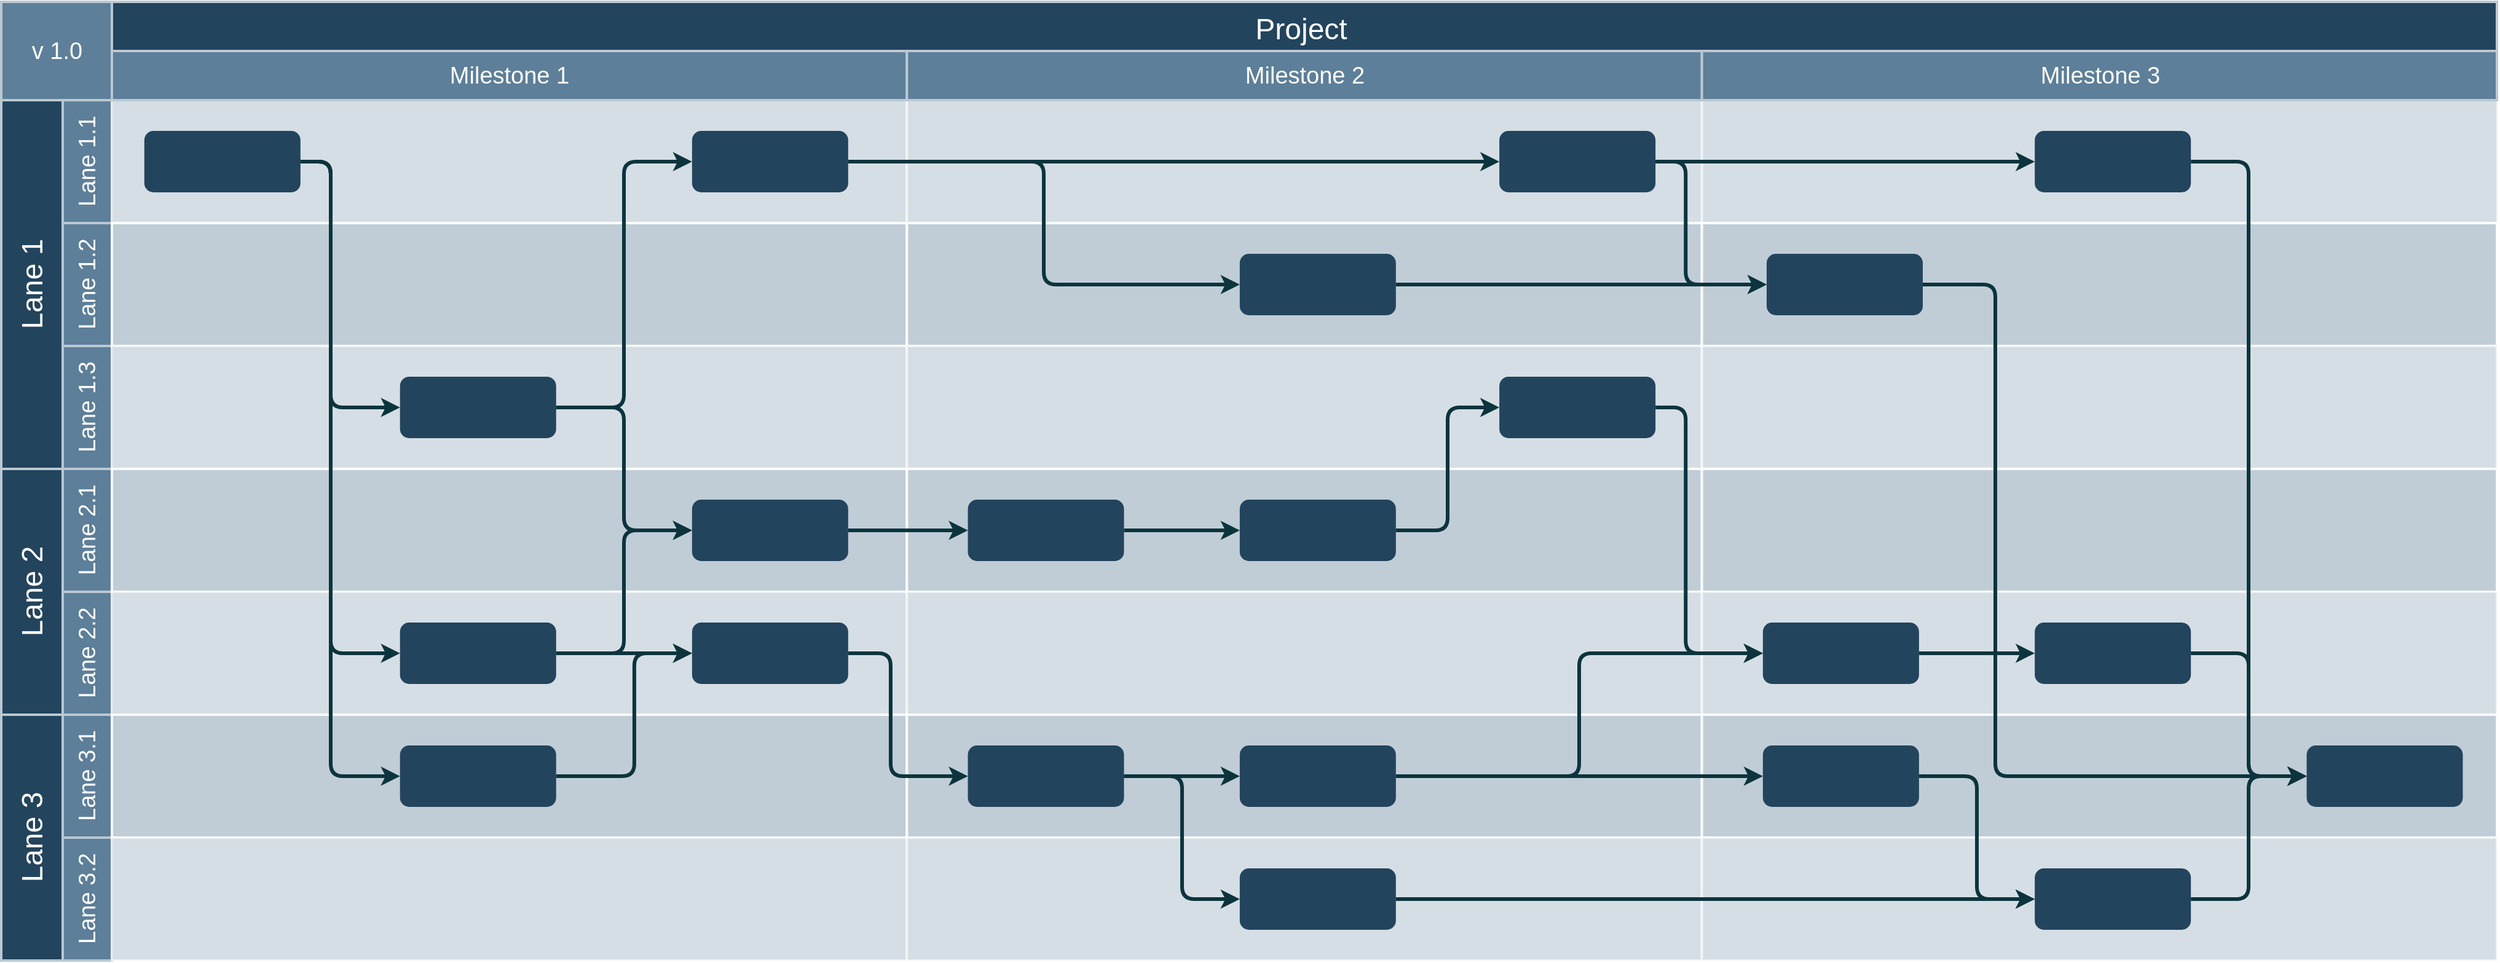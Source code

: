<mxfile>
    <diagram id="6a731a19-8d31-9384-78a2-239565b7b9f0" name="Page-1">
        <mxGraphModel dx="1846" dy="-293" grid="1" gridSize="10" guides="1" tooltips="1" connect="1" arrows="1" fold="1" page="1" pageScale="1" pageWidth="1169" pageHeight="827" background="none" math="0" shadow="0">
            <root>
                <mxCell id="0"/>
                <mxCell id="1" parent="0"/>
                <mxCell id="56" value="Project&#10;" style="strokeColor=#BAC8D3;fillColor=#23445D;fontSize=24;strokeWidth=2;fontFamily=Helvetica;html=1;fontColor=#FFFFFF;fontStyle=0;spacingBottom=8;spacingRight=0;spacingLeft=83;" parent="1" vertex="1">
                    <mxGeometry x="154" y="850.5" width="2030" height="80" as="geometry"/>
                </mxCell>
                <mxCell id="57" value="Lane 1" style="strokeColor=#BAC8D3;fillColor=#23445D;fontSize=24;strokeWidth=2;horizontal=0;fontFamily=Helvetica;html=1;fontColor=#FFFFFF;fontStyle=0" parent="1" vertex="1">
                    <mxGeometry x="154" y="930.5" width="50" height="300" as="geometry"/>
                </mxCell>
                <mxCell id="58" value="Lane 1.1" style="strokeColor=#BAC8D3;fillColor=#5d7f99;fontSize=19;strokeWidth=2;horizontal=0;fontFamily=Helvetica;html=1;labelBackgroundColor=none;fontColor=#FFFFFF;" parent="1" vertex="1">
                    <mxGeometry x="204" y="930.5" width="40" height="100" as="geometry"/>
                </mxCell>
                <mxCell id="59" value="v 1.0" style="strokeColor=#BAC8D3;fillColor=#5d7f99;fontSize=19;strokeWidth=2;fontFamily=Helvetica;html=1;labelBackgroundColor=none;fontColor=#FFFFFF;" parent="1" vertex="1">
                    <mxGeometry x="154" y="850.5" width="90" height="80" as="geometry"/>
                </mxCell>
                <mxCell id="60" value="Lane 1.2" style="strokeColor=#BAC8D3;fillColor=#5d7f99;fontSize=19;strokeWidth=2;horizontal=0;fontFamily=Helvetica;html=1;labelBackgroundColor=none;fontColor=#FFFFFF;" parent="1" vertex="1">
                    <mxGeometry x="204" y="1030.5" width="40" height="100" as="geometry"/>
                </mxCell>
                <mxCell id="61" value="Lane 1.3" style="strokeColor=#BAC8D3;fillColor=#5d7f99;fontSize=19;strokeWidth=2;horizontal=0;fontFamily=Helvetica;html=1;labelBackgroundColor=none;fontColor=#FFFFFF;" parent="1" vertex="1">
                    <mxGeometry x="204" y="1130.5" width="40" height="100" as="geometry"/>
                </mxCell>
                <mxCell id="62" value="Lane 2.2" style="strokeColor=#BAC8D3;fillColor=#5d7f99;fontSize=19;strokeWidth=2;horizontal=0;fontFamily=Helvetica;html=1;labelBackgroundColor=none;fontColor=#FFFFFF;" parent="1" vertex="1">
                    <mxGeometry x="204" y="1330.5" width="40" height="100" as="geometry"/>
                </mxCell>
                <mxCell id="63" value="Lane 2.1" style="strokeColor=#BAC8D3;fillColor=#5d7f99;fontSize=19;strokeWidth=2;horizontal=0;fontFamily=Helvetica;html=1;labelBackgroundColor=none;fontColor=#FFFFFF;" parent="1" vertex="1">
                    <mxGeometry x="204" y="1230.5" width="40" height="100" as="geometry"/>
                </mxCell>
                <mxCell id="64" value="Lane 2" style="strokeColor=#BAC8D3;fillColor=#23445D;fontSize=24;strokeWidth=2;horizontal=0;fontFamily=Helvetica;html=1;fontColor=#FFFFFF;fontStyle=0" parent="1" vertex="1">
                    <mxGeometry x="154" y="1230.5" width="50" height="200" as="geometry"/>
                </mxCell>
                <mxCell id="65" value="Lane 3.2" style="strokeColor=#BAC8D3;fillColor=#5d7f99;fontSize=19;strokeWidth=2;horizontal=0;fontFamily=Helvetica;html=1;labelBackgroundColor=none;fontColor=#FFFFFF;" parent="1" vertex="1">
                    <mxGeometry x="204" y="1530.5" width="40" height="100" as="geometry"/>
                </mxCell>
                <mxCell id="66" value="Lane 3.1" style="strokeColor=#BAC8D3;fillColor=#5d7f99;fontSize=19;strokeWidth=2;horizontal=0;fontFamily=Helvetica;html=1;labelBackgroundColor=none;fontColor=#FFFFFF;" parent="1" vertex="1">
                    <mxGeometry x="204" y="1430.5" width="40" height="100" as="geometry"/>
                </mxCell>
                <mxCell id="67" value="Lane 3" style="strokeColor=#BAC8D3;fillColor=#23445D;fontSize=24;strokeWidth=2;horizontal=0;fontFamily=Helvetica;html=1;fontColor=#FFFFFF;fontStyle=0" parent="1" vertex="1">
                    <mxGeometry x="154" y="1430.5" width="50" height="200" as="geometry"/>
                </mxCell>
                <mxCell id="68" value="" style="strokeColor=#FFFFFF;fillColor=#BAC8D3;fontSize=18;strokeWidth=2;fontFamily=Helvetica;html=1;opacity=60;" parent="1" vertex="1">
                    <mxGeometry x="244" y="930.5" width="646.667" height="100" as="geometry"/>
                </mxCell>
                <mxCell id="69" value="" style="strokeColor=#FFFFFF;fillColor=#BAC8D3;fontSize=18;strokeWidth=2;fontFamily=Helvetica;html=1;opacity=90;" parent="1" vertex="1">
                    <mxGeometry x="244" y="1030.5" width="646.667" height="100" as="geometry"/>
                </mxCell>
                <mxCell id="70" value="" style="strokeColor=#FFFFFF;fillColor=#BAC8D3;fontSize=18;strokeWidth=2;fontFamily=Helvetica;html=1;opacity=60;" parent="1" vertex="1">
                    <mxGeometry x="244" y="1130.5" width="646.667" height="100" as="geometry"/>
                </mxCell>
                <mxCell id="71" value="" style="strokeColor=#FFFFFF;fillColor=#BAC8D3;fontSize=18;strokeWidth=2;fontFamily=Helvetica;html=1;opacity=90;" parent="1" vertex="1">
                    <mxGeometry x="244" y="1230.5" width="646.667" height="100" as="geometry"/>
                </mxCell>
                <mxCell id="72" value="" style="strokeColor=#FFFFFF;fillColor=#BAC8D3;fontSize=18;strokeWidth=2;fontFamily=Helvetica;html=1;opacity=60;" parent="1" vertex="1">
                    <mxGeometry x="244" y="1330.5" width="646.667" height="100" as="geometry"/>
                </mxCell>
                <mxCell id="73" value="" style="strokeColor=#FFFFFF;fillColor=#BAC8D3;fontSize=18;strokeWidth=2;fontFamily=Helvetica;html=1;opacity=90;" parent="1" vertex="1">
                    <mxGeometry x="244" y="1430.5" width="646.667" height="100" as="geometry"/>
                </mxCell>
                <mxCell id="74" value="" style="strokeColor=#FFFFFF;fillColor=#BAC8D3;fontSize=18;strokeWidth=2;fontFamily=Helvetica;html=1;opacity=60;" parent="1" vertex="1">
                    <mxGeometry x="244" y="1530.5" width="646.667" height="100" as="geometry"/>
                </mxCell>
                <mxCell id="75" value="" style="strokeColor=#FFFFFF;fillColor=#BAC8D3;fontSize=18;strokeWidth=2;fontFamily=Helvetica;html=1;opacity=60;" parent="1" vertex="1">
                    <mxGeometry x="890.667" y="930.5" width="647" height="100" as="geometry"/>
                </mxCell>
                <mxCell id="76" value="" style="strokeColor=#FFFFFF;fillColor=#BAC8D3;fontSize=18;strokeWidth=2;fontFamily=Helvetica;html=1;opacity=90;" parent="1" vertex="1">
                    <mxGeometry x="890.667" y="1030.5" width="646.667" height="100" as="geometry"/>
                </mxCell>
                <mxCell id="77" value="" style="strokeColor=#FFFFFF;fillColor=#BAC8D3;fontSize=18;strokeWidth=2;fontFamily=Helvetica;html=1;opacity=60;" parent="1" vertex="1">
                    <mxGeometry x="890.667" y="1130.5" width="646.667" height="100" as="geometry"/>
                </mxCell>
                <mxCell id="78" value="" style="strokeColor=#FFFFFF;fillColor=#BAC8D3;fontSize=18;strokeWidth=2;fontFamily=Helvetica;html=1;opacity=90;" parent="1" vertex="1">
                    <mxGeometry x="890.667" y="1230.5" width="646.667" height="100" as="geometry"/>
                </mxCell>
                <mxCell id="79" value="" style="strokeColor=#FFFFFF;fillColor=#BAC8D3;fontSize=18;strokeWidth=2;fontFamily=Helvetica;html=1;opacity=60;" parent="1" vertex="1">
                    <mxGeometry x="890.667" y="1330.5" width="646.667" height="100" as="geometry"/>
                </mxCell>
                <mxCell id="80" value="" style="strokeColor=#FFFFFF;fillColor=#BAC8D3;fontSize=18;strokeWidth=2;fontFamily=Helvetica;html=1;opacity=90;" parent="1" vertex="1">
                    <mxGeometry x="890.667" y="1430.5" width="646.667" height="100" as="geometry"/>
                </mxCell>
                <mxCell id="81" value="" style="strokeColor=#FFFFFF;fillColor=#BAC8D3;fontSize=18;strokeWidth=2;fontFamily=Helvetica;html=1;opacity=60;fontStyle=4" parent="1" vertex="1">
                    <mxGeometry x="890.667" y="1530.5" width="646.667" height="100" as="geometry"/>
                </mxCell>
                <mxCell id="82" value="" style="strokeColor=#FFFFFF;fillColor=#BAC8D3;fontSize=18;strokeWidth=2;fontFamily=Helvetica;html=1;opacity=60;" parent="1" vertex="1">
                    <mxGeometry x="1537.333" y="930.5" width="647" height="100" as="geometry"/>
                </mxCell>
                <mxCell id="83" value="" style="strokeColor=#FFFFFF;fillColor=#BAC8D3;fontSize=18;strokeWidth=2;fontFamily=Helvetica;html=1;opacity=90;" parent="1" vertex="1">
                    <mxGeometry x="1537.333" y="1030.5" width="646.667" height="100" as="geometry"/>
                </mxCell>
                <mxCell id="84" value="" style="strokeColor=#FFFFFF;fillColor=#BAC8D3;fontSize=18;strokeWidth=2;fontFamily=Helvetica;html=1;opacity=60;" parent="1" vertex="1">
                    <mxGeometry x="1537.333" y="1130.5" width="646.667" height="100" as="geometry"/>
                </mxCell>
                <mxCell id="85" value="" style="strokeColor=#FFFFFF;fillColor=#BAC8D3;fontSize=18;strokeWidth=2;fontFamily=Helvetica;html=1;opacity=90;" parent="1" vertex="1">
                    <mxGeometry x="1537.333" y="1230.5" width="646.667" height="100" as="geometry"/>
                </mxCell>
                <mxCell id="86" value="" style="strokeColor=#FFFFFF;fillColor=#BAC8D3;fontSize=18;strokeWidth=2;fontFamily=Helvetica;html=1;opacity=60;" parent="1" vertex="1">
                    <mxGeometry x="1537.333" y="1330.5" width="646.667" height="100" as="geometry"/>
                </mxCell>
                <mxCell id="87" value="" style="strokeColor=#FFFFFF;fillColor=#BAC8D3;fontSize=18;strokeWidth=2;fontFamily=Helvetica;html=1;opacity=90;" parent="1" vertex="1">
                    <mxGeometry x="1537.333" y="1430.5" width="646.667" height="100" as="geometry"/>
                </mxCell>
                <mxCell id="88" value="" style="strokeColor=#FFFFFF;fillColor=#BAC8D3;fontSize=18;strokeWidth=2;fontFamily=Helvetica;html=1;opacity=60;fontStyle=4" parent="1" vertex="1">
                    <mxGeometry x="1537.333" y="1530.5" width="646.667" height="100" as="geometry"/>
                </mxCell>
                <mxCell id="89" style="edgeStyle=orthogonalEdgeStyle;rounded=1;jumpStyle=none;html=1;exitX=1;exitY=0.5;entryX=0;entryY=0.5;labelBackgroundColor=#ffffff;startArrow=none;startFill=0;endArrow=classic;jettySize=auto;orthogonalLoop=1;strokeColor=#0C343D;strokeWidth=3;fontFamily=Helvetica;fontSize=11;fontColor=#000000;" parent="1" source="90" target="92" edge="1">
                    <mxGeometry relative="1" as="geometry">
                        <Array as="points">
                            <mxPoint x="422" y="980.5"/>
                            <mxPoint x="422" y="1180.5"/>
                        </Array>
                    </mxGeometry>
                </mxCell>
                <UserObject label="" link="https://docs.gitlab.com/ee/user/markdown.html" id="90">
                    <mxCell style="rounded=1;fillColor=#23445D;strokeColor=none;strokeWidth=2;fontFamily=Helvetica;html=1;gradientColor=none;" parent="1" vertex="1">
                        <mxGeometry x="270.395" y="955.5" width="127" height="50" as="geometry"/>
                    </mxCell>
                </UserObject>
                <UserObject label="" link="https://docs.gitlab.com/ee/user/markdown.html" id="91">
                    <mxCell style="rounded=1;fillColor=#23445D;strokeColor=none;strokeWidth=2;fontFamily=Helvetica;html=1;gradientColor=none;" parent="1" vertex="1">
                        <mxGeometry x="715.905" y="955.5" width="127" height="50" as="geometry"/>
                    </mxCell>
                </UserObject>
                <mxCell id="92" value="" style="rounded=1;fillColor=#23445D;strokeColor=none;strokeWidth=2;fontFamily=Helvetica;html=1;gradientColor=none;" parent="1" vertex="1">
                    <mxGeometry x="478.354" y="1155.5" width="127" height="50" as="geometry"/>
                </mxCell>
                <mxCell id="93" value="" style="rounded=1;fillColor=#23445D;strokeColor=none;strokeWidth=2;fontFamily=Helvetica;html=1;gradientColor=none;" parent="1" vertex="1">
                    <mxGeometry x="715.905" y="1255.5" width="127" height="50" as="geometry"/>
                </mxCell>
                <mxCell id="94" value="" style="rounded=1;fillColor=#23445D;strokeColor=none;strokeWidth=2;fontFamily=Helvetica;html=1;gradientColor=none;" parent="1" vertex="1">
                    <mxGeometry x="715.905" y="1355.5" width="127" height="50" as="geometry"/>
                </mxCell>
                <mxCell id="95" value="" style="rounded=1;fillColor=#23445D;strokeColor=none;strokeWidth=2;fontFamily=Helvetica;html=1;gradientColor=none;" parent="1" vertex="1">
                    <mxGeometry x="478.354" y="1455.5" width="127" height="50" as="geometry"/>
                </mxCell>
                <mxCell id="96" value="" style="rounded=1;fillColor=#23445D;strokeColor=none;strokeWidth=2;fontFamily=Helvetica;html=1;gradientColor=none;" parent="1" vertex="1">
                    <mxGeometry x="478.354" y="1355.5" width="127" height="50" as="geometry"/>
                </mxCell>
                <mxCell id="97" value="" style="rounded=1;fillColor=#23445D;strokeColor=none;strokeWidth=2;fontFamily=Helvetica;html=1;gradientColor=none;" parent="1" vertex="1">
                    <mxGeometry x="1161.415" y="1055.5" width="127" height="50" as="geometry"/>
                </mxCell>
                <mxCell id="98" value="" style="rounded=1;fillColor=#23445D;strokeColor=none;strokeWidth=2;fontFamily=Helvetica;html=1;gradientColor=none;" parent="1" vertex="1">
                    <mxGeometry x="1372.571" y="955.5" width="127" height="50" as="geometry"/>
                </mxCell>
                <mxCell id="99" value="" style="rounded=1;fillColor=#23445D;strokeColor=none;strokeWidth=2;gradientColor=none;fontFamily=Helvetica;html=1;" parent="1" vertex="1">
                    <mxGeometry x="2029.238" y="1455.5" width="127" height="50" as="geometry"/>
                </mxCell>
                <mxCell id="100" value="" style="rounded=1;fillColor=#23445D;strokeColor=none;strokeWidth=2;fontFamily=Helvetica;html=1;gradientColor=none;" parent="1" vertex="1">
                    <mxGeometry x="1161.415" y="1255.5" width="127" height="50" as="geometry"/>
                </mxCell>
                <mxCell id="101" value="" style="rounded=1;fillColor=#23445D;strokeColor=none;strokeWidth=2;fontFamily=Helvetica;html=1;gradientColor=none;" parent="1" vertex="1">
                    <mxGeometry x="1161.415" y="1555.5" width="127" height="50" as="geometry"/>
                </mxCell>
                <mxCell id="102" value="" style="rounded=1;fillColor=#23445D;strokeColor=none;strokeWidth=2;fontFamily=Helvetica;html=1;gradientColor=none;" parent="1" vertex="1">
                    <mxGeometry x="940.259" y="1455.5" width="127" height="50" as="geometry"/>
                </mxCell>
                <mxCell id="103" value="" style="rounded=1;fillColor=#23445D;strokeColor=none;strokeWidth=2;fontFamily=Helvetica;html=1;gradientColor=none;" parent="1" vertex="1">
                    <mxGeometry x="1161.415" y="1455.5" width="127" height="50" as="geometry"/>
                </mxCell>
                <mxCell id="104" value="" style="rounded=1;fillColor=#23445D;strokeColor=none;strokeWidth=2;fontFamily=Helvetica;html=1;gradientColor=none;" parent="1" vertex="1">
                    <mxGeometry x="940.259" y="1255.5" width="127" height="50" as="geometry"/>
                </mxCell>
                <mxCell id="105" value="" style="rounded=1;fillColor=#23445D;strokeColor=none;strokeWidth=2;fontFamily=Helvetica;html=1;gradientColor=none;" parent="1" vertex="1">
                    <mxGeometry x="1372.571" y="1155.5" width="127" height="50" as="geometry"/>
                </mxCell>
                <mxCell id="106" value="" style="rounded=1;fillColor=#23445D;strokeColor=none;strokeWidth=2;gradientColor=none;fontFamily=Helvetica;html=1;" parent="1" vertex="1">
                    <mxGeometry x="1586.925" y="1355.5" width="127" height="50" as="geometry"/>
                </mxCell>
                <mxCell id="107" value="" style="rounded=1;fillColor=#23445D;strokeColor=none;strokeWidth=2;gradientColor=none;fontFamily=Helvetica;html=1;" parent="1" vertex="1">
                    <mxGeometry x="1808.082" y="1355.5" width="127" height="50" as="geometry"/>
                </mxCell>
                <mxCell id="108" value="" style="rounded=1;fillColor=#23445D;strokeColor=none;strokeWidth=2;gradientColor=none;fontFamily=Helvetica;html=1;" parent="1" vertex="1">
                    <mxGeometry x="1589.998" y="1055.5" width="127" height="50" as="geometry"/>
                </mxCell>
                <mxCell id="109" value="" style="rounded=1;fillColor=#23445D;strokeColor=none;strokeWidth=2;gradientColor=none;fontFamily=Helvetica;html=1;" parent="1" vertex="1">
                    <mxGeometry x="1586.925" y="1455.5" width="127" height="50" as="geometry"/>
                </mxCell>
                <mxCell id="110" value="" style="rounded=1;fillColor=#23445D;strokeColor=none;strokeWidth=2;gradientColor=none;fontFamily=Helvetica;html=1;" parent="1" vertex="1">
                    <mxGeometry x="1808.082" y="1555.5" width="127" height="50" as="geometry"/>
                </mxCell>
                <mxCell id="111" value="" style="rounded=1;fillColor=#23445D;strokeColor=none;strokeWidth=2;gradientColor=none;fontFamily=Helvetica;html=1;" parent="1" vertex="1">
                    <mxGeometry x="1808.082" y="955.5" width="127" height="50" as="geometry"/>
                </mxCell>
                <mxCell id="112" value="" style="edgeStyle=elbowEdgeStyle;elbow=horizontal;strokeWidth=3;strokeColor=#0C343D;fontFamily=Helvetica;html=1;" parent="1" source="90" target="96" edge="1">
                    <mxGeometry x="6.449" y="830.5" width="131.973" height="100" as="geometry">
                        <mxPoint x="6.449" y="930.5" as="sourcePoint"/>
                        <mxPoint x="138.422" y="830.5" as="targetPoint"/>
                        <Array as="points">
                            <mxPoint x="422" y="1193.5"/>
                        </Array>
                    </mxGeometry>
                </mxCell>
                <mxCell id="113" value="" style="edgeStyle=elbowEdgeStyle;elbow=horizontal;strokeWidth=3;strokeColor=#0C343D;fontFamily=Helvetica;html=1;" parent="1" source="90" target="95" edge="1">
                    <mxGeometry x="6.449" y="830.5" width="131.973" height="100" as="geometry">
                        <mxPoint x="6.449" y="930.5" as="sourcePoint"/>
                        <mxPoint x="138.422" y="830.5" as="targetPoint"/>
                        <Array as="points">
                            <mxPoint x="422" y="1102.5"/>
                        </Array>
                    </mxGeometry>
                </mxCell>
                <mxCell id="114" value="" style="edgeStyle=elbowEdgeStyle;elbow=horizontal;strokeWidth=3;strokeColor=#0C343D;fontFamily=Helvetica;html=1;" parent="1" source="92" target="91" edge="1">
                    <mxGeometry x="6.449" y="830.5" width="131.973" height="100" as="geometry">
                        <mxPoint x="6.449" y="930.5" as="sourcePoint"/>
                        <mxPoint x="138.422" y="830.5" as="targetPoint"/>
                    </mxGeometry>
                </mxCell>
                <mxCell id="115" value="" style="edgeStyle=elbowEdgeStyle;elbow=horizontal;strokeWidth=3;strokeColor=#0C343D;fontFamily=Helvetica;html=1;" parent="1" source="92" target="93" edge="1">
                    <mxGeometry x="6.449" y="830.5" width="131.973" height="100" as="geometry">
                        <mxPoint x="6.449" y="930.5" as="sourcePoint"/>
                        <mxPoint x="138.422" y="830.5" as="targetPoint"/>
                    </mxGeometry>
                </mxCell>
                <mxCell id="116" value="" style="edgeStyle=elbowEdgeStyle;elbow=horizontal;strokeWidth=3;strokeColor=#0C343D;fontFamily=Helvetica;html=1;" parent="1" source="96" target="93" edge="1">
                    <mxGeometry x="6.449" y="830.5" width="131.973" height="100" as="geometry">
                        <mxPoint x="6.449" y="930.5" as="sourcePoint"/>
                        <mxPoint x="138.422" y="830.5" as="targetPoint"/>
                    </mxGeometry>
                </mxCell>
                <mxCell id="117" value="" style="edgeStyle=elbowEdgeStyle;elbow=horizontal;strokeWidth=3;strokeColor=#0C343D;fontFamily=Helvetica;html=1;" parent="1" source="96" target="94" edge="1">
                    <mxGeometry x="6.449" y="830.5" width="131.973" height="100" as="geometry">
                        <mxPoint x="6.449" y="930.5" as="sourcePoint"/>
                        <mxPoint x="138.422" y="830.5" as="targetPoint"/>
                    </mxGeometry>
                </mxCell>
                <mxCell id="118" value="" style="edgeStyle=elbowEdgeStyle;elbow=horizontal;strokeWidth=3;strokeColor=#0C343D;fontFamily=Helvetica;html=1;" parent="1" source="95" target="94" edge="1">
                    <mxGeometry x="6.449" y="830.5" width="131.973" height="100" as="geometry">
                        <mxPoint x="6.449" y="930.5" as="sourcePoint"/>
                        <mxPoint x="138.422" y="830.5" as="targetPoint"/>
                        <Array as="points">
                            <mxPoint x="668.952" y="1434.5"/>
                        </Array>
                    </mxGeometry>
                </mxCell>
                <mxCell id="119" value="" style="edgeStyle=elbowEdgeStyle;elbow=horizontal;strokeWidth=3;strokeColor=#0C343D;fontFamily=Helvetica;html=1;" parent="1" source="91" target="97" edge="1">
                    <mxGeometry x="6.449" y="830.5" width="131.973" height="100" as="geometry">
                        <mxPoint x="6.449" y="930.5" as="sourcePoint"/>
                        <mxPoint x="138.422" y="830.5" as="targetPoint"/>
                    </mxGeometry>
                </mxCell>
                <mxCell id="120" value="" style="edgeStyle=elbowEdgeStyle;elbow=horizontal;strokeWidth=3;strokeColor=#0C343D;fontFamily=Helvetica;html=1;" parent="1" source="93" target="104" edge="1">
                    <mxGeometry x="6.449" y="830.5" width="131.973" height="100" as="geometry">
                        <mxPoint x="6.449" y="930.5" as="sourcePoint"/>
                        <mxPoint x="138.422" y="830.5" as="targetPoint"/>
                    </mxGeometry>
                </mxCell>
                <mxCell id="121" value="" style="edgeStyle=elbowEdgeStyle;elbow=horizontal;strokeWidth=3;strokeColor=#0C343D;fontFamily=Helvetica;html=1;" parent="1" source="104" target="100" edge="1">
                    <mxGeometry x="6.449" y="830.5" width="131.973" height="100" as="geometry">
                        <mxPoint x="6.449" y="930.5" as="sourcePoint"/>
                        <mxPoint x="138.422" y="830.5" as="targetPoint"/>
                    </mxGeometry>
                </mxCell>
                <mxCell id="122" value="" style="edgeStyle=elbowEdgeStyle;elbow=horizontal;strokeWidth=3;strokeColor=#0C343D;fontFamily=Helvetica;html=1;" parent="1" source="91" target="98" edge="1">
                    <mxGeometry x="6.449" y="830.5" width="131.973" height="100" as="geometry">
                        <mxPoint x="6.449" y="930.5" as="sourcePoint"/>
                        <mxPoint x="138.422" y="830.5" as="targetPoint"/>
                    </mxGeometry>
                </mxCell>
                <mxCell id="123" value="" style="edgeStyle=elbowEdgeStyle;elbow=horizontal;strokeWidth=3;strokeColor=#0C343D;fontFamily=Helvetica;html=1;" parent="1" source="94" target="102" edge="1">
                    <mxGeometry x="6.449" y="830.5" width="131.973" height="100" as="geometry">
                        <mxPoint x="6.449" y="930.5" as="sourcePoint"/>
                        <mxPoint x="138.422" y="830.5" as="targetPoint"/>
                        <Array as="points">
                            <mxPoint x="877.469" y="1430.5"/>
                        </Array>
                    </mxGeometry>
                </mxCell>
                <mxCell id="124" value="" style="edgeStyle=elbowEdgeStyle;elbow=horizontal;strokeWidth=3;strokeColor=#0C343D;fontFamily=Helvetica;html=1;" parent="1" source="102" target="103" edge="1">
                    <mxGeometry x="6.449" y="830.5" width="131.973" height="100" as="geometry">
                        <mxPoint x="6.449" y="930.5" as="sourcePoint"/>
                        <mxPoint x="138.422" y="830.5" as="targetPoint"/>
                    </mxGeometry>
                </mxCell>
                <mxCell id="125" value="" style="edgeStyle=elbowEdgeStyle;elbow=horizontal;strokeWidth=3;strokeColor=#0C343D;fontFamily=Helvetica;html=1;" parent="1" source="102" target="101" edge="1">
                    <mxGeometry x="6.449" y="830.5" width="131.973" height="100" as="geometry">
                        <mxPoint x="6.449" y="930.5" as="sourcePoint"/>
                        <mxPoint x="138.422" y="830.5" as="targetPoint"/>
                    </mxGeometry>
                </mxCell>
                <mxCell id="126" value="" style="edgeStyle=elbowEdgeStyle;elbow=horizontal;strokeWidth=3;strokeColor=#0C343D;fontFamily=Helvetica;html=1;" parent="1" source="101" target="110" edge="1">
                    <mxGeometry x="6.449" y="830.5" width="131.973" height="100" as="geometry">
                        <mxPoint x="6.449" y="930.5" as="sourcePoint"/>
                        <mxPoint x="138.422" y="830.5" as="targetPoint"/>
                    </mxGeometry>
                </mxCell>
                <mxCell id="127" value="" style="edgeStyle=elbowEdgeStyle;elbow=horizontal;strokeWidth=3;strokeColor=#0C343D;fontFamily=Helvetica;html=1;" parent="1" source="110" target="99" edge="1">
                    <mxGeometry x="6.449" y="830.5" width="131.973" height="100" as="geometry">
                        <mxPoint x="6.449" y="930.5" as="sourcePoint"/>
                        <mxPoint x="138.422" y="830.5" as="targetPoint"/>
                    </mxGeometry>
                </mxCell>
                <mxCell id="128" value="" style="edgeStyle=elbowEdgeStyle;elbow=horizontal;strokeWidth=3;strokeColor=#0C343D;fontFamily=Helvetica;html=1;" parent="1" source="108" target="99" edge="1">
                    <mxGeometry x="6.449" y="830.5" width="131.973" height="100" as="geometry">
                        <mxPoint x="6.449" y="930.5" as="sourcePoint"/>
                        <mxPoint x="138.422" y="830.5" as="targetPoint"/>
                        <Array as="points">
                            <mxPoint x="1776" y="1280.5"/>
                        </Array>
                    </mxGeometry>
                </mxCell>
                <mxCell id="129" value="" style="edgeStyle=elbowEdgeStyle;elbow=horizontal;strokeWidth=3;strokeColor=#0C343D;fontFamily=Helvetica;html=1;" parent="1" source="109" target="110" edge="1">
                    <mxGeometry x="6.449" y="830.5" width="131.973" height="100" as="geometry">
                        <mxPoint x="6.449" y="930.5" as="sourcePoint"/>
                        <mxPoint x="138.422" y="830.5" as="targetPoint"/>
                    </mxGeometry>
                </mxCell>
                <mxCell id="130" value="" style="edgeStyle=elbowEdgeStyle;elbow=horizontal;strokeWidth=3;strokeColor=#0C343D;fontFamily=Helvetica;html=1;" parent="1" source="103" target="106" edge="1">
                    <mxGeometry x="6.449" y="830.5" width="131.973" height="100" as="geometry">
                        <mxPoint x="6.449" y="930.5" as="sourcePoint"/>
                        <mxPoint x="138.422" y="830.5" as="targetPoint"/>
                    </mxGeometry>
                </mxCell>
                <mxCell id="131" value="" style="edgeStyle=elbowEdgeStyle;elbow=horizontal;strokeWidth=3;strokeColor=#0C343D;fontFamily=Helvetica;html=1;" parent="1" source="103" target="109" edge="1">
                    <mxGeometry x="6.449" y="830.5" width="131.973" height="100" as="geometry">
                        <mxPoint x="6.449" y="930.5" as="sourcePoint"/>
                        <mxPoint x="138.422" y="830.5" as="targetPoint"/>
                    </mxGeometry>
                </mxCell>
                <mxCell id="132" value="" style="edgeStyle=elbowEdgeStyle;elbow=horizontal;strokeWidth=3;strokeColor=#0C343D;fontFamily=Helvetica;html=1;" parent="1" source="100" target="105" edge="1">
                    <mxGeometry x="6.449" y="830.5" width="131.973" height="100" as="geometry">
                        <mxPoint x="6.449" y="930.5" as="sourcePoint"/>
                        <mxPoint x="138.422" y="830.5" as="targetPoint"/>
                    </mxGeometry>
                </mxCell>
                <mxCell id="133" value="" style="edgeStyle=elbowEdgeStyle;elbow=horizontal;strokeWidth=3;strokeColor=#0C343D;fontFamily=Helvetica;html=1;" parent="1" source="97" target="108" edge="1">
                    <mxGeometry x="6.449" y="830.5" width="131.973" height="100" as="geometry">
                        <mxPoint x="6.449" y="930.5" as="sourcePoint"/>
                        <mxPoint x="138.422" y="830.5" as="targetPoint"/>
                    </mxGeometry>
                </mxCell>
                <mxCell id="134" value="" style="edgeStyle=elbowEdgeStyle;elbow=horizontal;strokeWidth=3;strokeColor=#0C343D;fontFamily=Helvetica;html=1;" parent="1" source="98" target="108" edge="1">
                    <mxGeometry x="6.449" y="830.5" width="131.973" height="100" as="geometry">
                        <mxPoint x="6.449" y="930.5" as="sourcePoint"/>
                        <mxPoint x="138.422" y="830.5" as="targetPoint"/>
                        <Array as="points">
                            <mxPoint x="1524.136" y="1030.5"/>
                        </Array>
                    </mxGeometry>
                </mxCell>
                <mxCell id="135" value="" style="edgeStyle=elbowEdgeStyle;elbow=horizontal;strokeWidth=3;strokeColor=#0C343D;fontFamily=Helvetica;html=1;" parent="1" source="98" target="111" edge="1">
                    <mxGeometry x="6.449" y="830.5" width="131.973" height="100" as="geometry">
                        <mxPoint x="6.449" y="930.5" as="sourcePoint"/>
                        <mxPoint x="138.422" y="830.5" as="targetPoint"/>
                    </mxGeometry>
                </mxCell>
                <mxCell id="136" value="" style="edgeStyle=elbowEdgeStyle;elbow=horizontal;strokeWidth=3;strokeColor=#0C343D;fontFamily=Helvetica;html=1;" parent="1" source="111" target="99" edge="1">
                    <mxGeometry x="6.449" y="830.5" width="131.973" height="100" as="geometry">
                        <mxPoint x="6.449" y="930.5" as="sourcePoint"/>
                        <mxPoint x="138.422" y="830.5" as="targetPoint"/>
                    </mxGeometry>
                </mxCell>
                <mxCell id="137" value="" style="edgeStyle=elbowEdgeStyle;elbow=horizontal;strokeWidth=3;strokeColor=#0C343D;fontFamily=Helvetica;html=1;" parent="1" source="107" target="99" edge="1">
                    <mxGeometry x="6.449" y="830.5" width="131.973" height="100" as="geometry">
                        <mxPoint x="6.449" y="930.5" as="sourcePoint"/>
                        <mxPoint x="138.422" y="830.5" as="targetPoint"/>
                    </mxGeometry>
                </mxCell>
                <mxCell id="138" value="" style="edgeStyle=elbowEdgeStyle;elbow=horizontal;strokeWidth=3;strokeColor=#0C343D;fontFamily=Helvetica;html=1;" parent="1" source="106" target="107" edge="1">
                    <mxGeometry x="6.449" y="830.5" width="131.973" height="100" as="geometry">
                        <mxPoint x="6.449" y="930.5" as="sourcePoint"/>
                        <mxPoint x="138.422" y="830.5" as="targetPoint"/>
                    </mxGeometry>
                </mxCell>
                <mxCell id="139" value="" style="edgeStyle=elbowEdgeStyle;elbow=horizontal;strokeWidth=3;strokeColor=#0C343D;fontFamily=Helvetica;html=1;" parent="1" source="105" target="106" edge="1">
                    <mxGeometry x="6.449" y="830.5" width="131.973" height="100" as="geometry">
                        <mxPoint x="6.449" y="930.5" as="sourcePoint"/>
                        <mxPoint x="138.422" y="830.5" as="targetPoint"/>
                        <Array as="points">
                            <mxPoint x="1524.136" y="1280.5"/>
                        </Array>
                    </mxGeometry>
                </mxCell>
                <mxCell id="140" value="" style="group" parent="1" vertex="1" connectable="0">
                    <mxGeometry x="244" y="890.5" width="646.667" height="40" as="geometry"/>
                </mxCell>
                <mxCell id="141" value="Milestone 1" style="strokeColor=#BAC8D3;fillColor=#5d7f99;fontSize=19;strokeWidth=2;fontFamily=Helvetica;html=1;labelBackgroundColor=none;fontColor=#FFFFFF;" parent="140" vertex="1">
                    <mxGeometry width="646.666" height="40" as="geometry"/>
                </mxCell>
                <mxCell id="142" value="Milestone 2" style="strokeColor=#BAC8D3;fillColor=#5d7f99;fontSize=19;strokeWidth=2;fontFamily=Helvetica;html=1;labelBackgroundColor=none;fontColor=#FFFFFF;" parent="140" vertex="1">
                    <mxGeometry x="646.666" width="646.666" height="40" as="geometry"/>
                </mxCell>
                <mxCell id="143" value="Milestone 3" style="strokeColor=#BAC8D3;fillColor=#5d7f99;fontSize=19;strokeWidth=2;fontFamily=Helvetica;html=1;labelBackgroundColor=none;fontColor=#FFFFFF;" parent="140" vertex="1">
                    <mxGeometry x="1293.331" width="646.667" height="40" as="geometry"/>
                </mxCell>
            </root>
        </mxGraphModel>
    </diagram>
</mxfile>